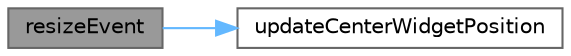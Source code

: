digraph "resizeEvent"
{
 // LATEX_PDF_SIZE
  bgcolor="transparent";
  edge [fontname=Helvetica,fontsize=10,labelfontname=Helvetica,labelfontsize=10];
  node [fontname=Helvetica,fontsize=10,shape=box,height=0.2,width=0.4];
  rankdir="LR";
  Node1 [id="Node000001",label="resizeEvent",height=0.2,width=0.4,color="gray40", fillcolor="grey60", style="filled", fontcolor="black",tooltip="调整大小事件"];
  Node1 -> Node2 [id="edge1_Node000001_Node000002",color="steelblue1",style="solid",tooltip=" "];
  Node2 [id="Node000002",label="updateCenterWidgetPosition",height=0.2,width=0.4,color="grey40", fillcolor="white", style="filled",URL="$class_chat_view.html#ad86057da9ac648ff24c26adef0c08249",tooltip="更新居中部件位置"];
}
